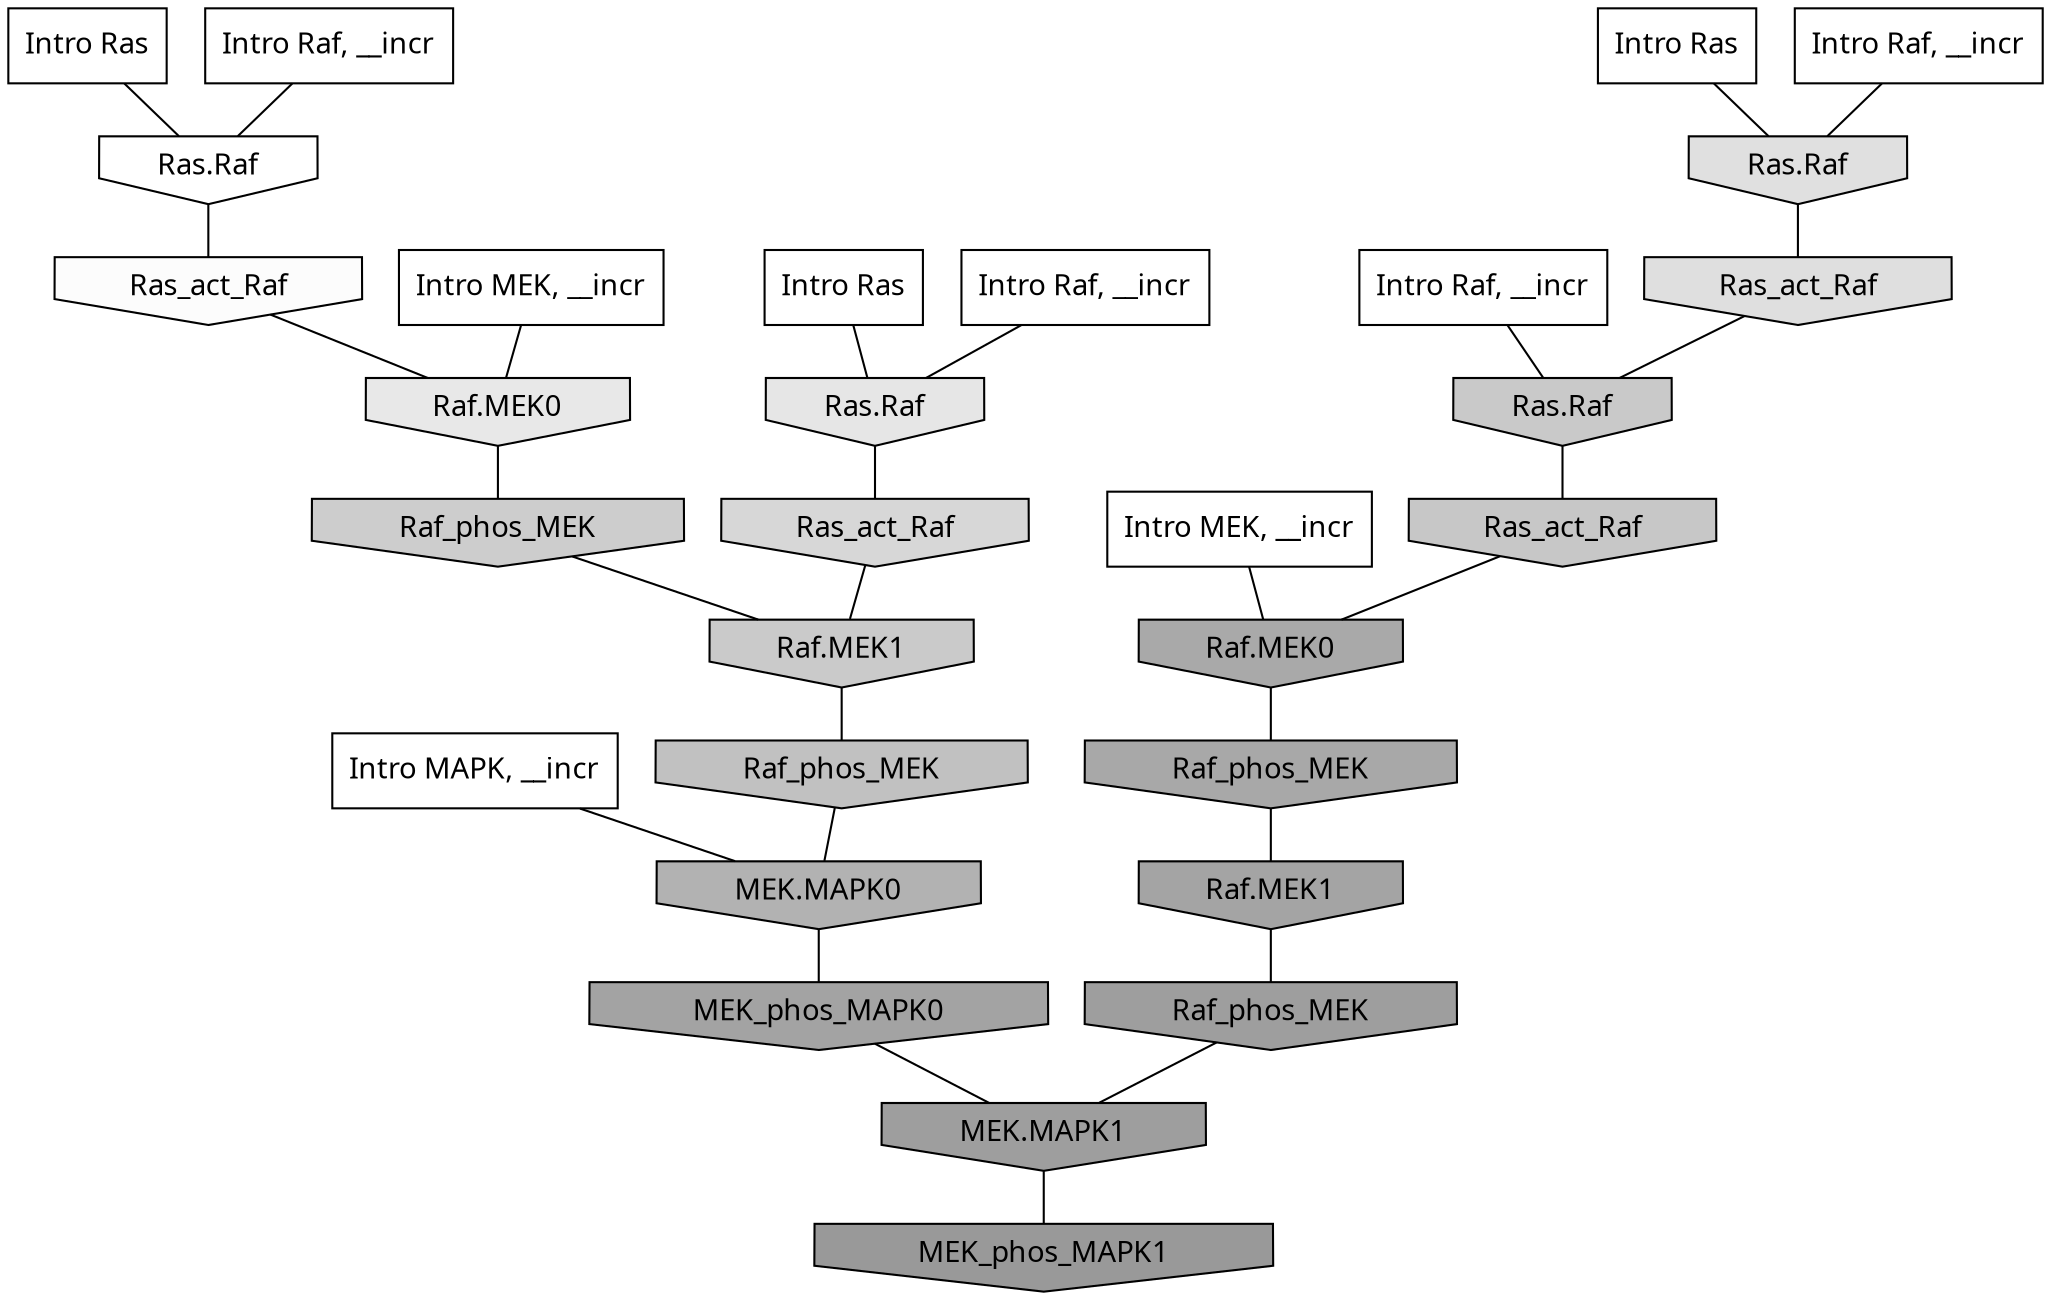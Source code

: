 digraph G{
  rankdir="TB";
  ranksep=0.30;
  node [fontname="CMU Serif"];
  edge [fontname="CMU Serif"];
  
  21 [label="Intro Ras", shape=rectangle, style=filled, fillcolor="0.000 0.000 1.000"]
  
  86 [label="Intro Ras", shape=rectangle, style=filled, fillcolor="0.000 0.000 1.000"]
  
  90 [label="Intro Ras", shape=rectangle, style=filled, fillcolor="0.000 0.000 1.000"]
  
  162 [label="Intro Raf, __incr", shape=rectangle, style=filled, fillcolor="0.000 0.000 1.000"]
  
  256 [label="Intro Raf, __incr", shape=rectangle, style=filled, fillcolor="0.000 0.000 1.000"]
  
  346 [label="Intro Raf, __incr", shape=rectangle, style=filled, fillcolor="0.000 0.000 1.000"]
  
  1049 [label="Intro Raf, __incr", shape=rectangle, style=filled, fillcolor="0.000 0.000 1.000"]
  
  1416 [label="Intro MEK, __incr", shape=rectangle, style=filled, fillcolor="0.000 0.000 1.000"]
  
  1455 [label="Intro MEK, __incr", shape=rectangle, style=filled, fillcolor="0.000 0.000 1.000"]
  
  2856 [label="Intro MAPK, __incr", shape=rectangle, style=filled, fillcolor="0.000 0.000 1.000"]
  
  3295 [label="Ras.Raf", shape=invhouse, style=filled, fillcolor="0.000 0.000 1.000"]
  
  3392 [label="Ras_act_Raf", shape=invhouse, style=filled, fillcolor="0.000 0.000 0.987"]
  
  4252 [label="Raf.MEK0", shape=invhouse, style=filled, fillcolor="0.000 0.000 0.907"]
  
  4316 [label="Ras.Raf", shape=invhouse, style=filled, fillcolor="0.000 0.000 0.900"]
  
  4685 [label="Ras.Raf", shape=invhouse, style=filled, fillcolor="0.000 0.000 0.878"]
  
  4763 [label="Ras_act_Raf", shape=invhouse, style=filled, fillcolor="0.000 0.000 0.872"]
  
  5265 [label="Ras_act_Raf", shape=invhouse, style=filled, fillcolor="0.000 0.000 0.842"]
  
  5976 [label="Raf_phos_MEK", shape=invhouse, style=filled, fillcolor="0.000 0.000 0.803"]
  
  6154 [label="Raf.MEK1", shape=invhouse, style=filled, fillcolor="0.000 0.000 0.792"]
  
  6257 [label="Ras.Raf", shape=invhouse, style=filled, fillcolor="0.000 0.000 0.788"]
  
  6459 [label="Ras_act_Raf", shape=invhouse, style=filled, fillcolor="0.000 0.000 0.779"]
  
  7107 [label="Raf_phos_MEK", shape=invhouse, style=filled, fillcolor="0.000 0.000 0.755"]
  
  8937 [label="MEK.MAPK0", shape=invhouse, style=filled, fillcolor="0.000 0.000 0.698"]
  
  10445 [label="Raf.MEK0", shape=invhouse, style=filled, fillcolor="0.000 0.000 0.663"]
  
  10643 [label="Raf_phos_MEK", shape=invhouse, style=filled, fillcolor="0.000 0.000 0.658"]
  
  11377 [label="Raf.MEK1", shape=invhouse, style=filled, fillcolor="0.000 0.000 0.644"]
  
  11703 [label="MEK_phos_MAPK0", shape=invhouse, style=filled, fillcolor="0.000 0.000 0.638"]
  
  12781 [label="Raf_phos_MEK", shape=invhouse, style=filled, fillcolor="0.000 0.000 0.620"]
  
  12797 [label="MEK.MAPK1", shape=invhouse, style=filled, fillcolor="0.000 0.000 0.620"]
  
  14007 [label="MEK_phos_MAPK1", shape=invhouse, style=filled, fillcolor="0.000 0.000 0.600"]
  
  
  12797 -> 14007 [dir=none, color="0.000 0.000 0.000"] 
  12781 -> 12797 [dir=none, color="0.000 0.000 0.000"] 
  11703 -> 12797 [dir=none, color="0.000 0.000 0.000"] 
  11377 -> 12781 [dir=none, color="0.000 0.000 0.000"] 
  10643 -> 11377 [dir=none, color="0.000 0.000 0.000"] 
  10445 -> 10643 [dir=none, color="0.000 0.000 0.000"] 
  8937 -> 11703 [dir=none, color="0.000 0.000 0.000"] 
  7107 -> 8937 [dir=none, color="0.000 0.000 0.000"] 
  6459 -> 10445 [dir=none, color="0.000 0.000 0.000"] 
  6257 -> 6459 [dir=none, color="0.000 0.000 0.000"] 
  6154 -> 7107 [dir=none, color="0.000 0.000 0.000"] 
  5976 -> 6154 [dir=none, color="0.000 0.000 0.000"] 
  5265 -> 6154 [dir=none, color="0.000 0.000 0.000"] 
  4763 -> 6257 [dir=none, color="0.000 0.000 0.000"] 
  4685 -> 4763 [dir=none, color="0.000 0.000 0.000"] 
  4316 -> 5265 [dir=none, color="0.000 0.000 0.000"] 
  4252 -> 5976 [dir=none, color="0.000 0.000 0.000"] 
  3392 -> 4252 [dir=none, color="0.000 0.000 0.000"] 
  3295 -> 3392 [dir=none, color="0.000 0.000 0.000"] 
  2856 -> 8937 [dir=none, color="0.000 0.000 0.000"] 
  1455 -> 4252 [dir=none, color="0.000 0.000 0.000"] 
  1416 -> 10445 [dir=none, color="0.000 0.000 0.000"] 
  1049 -> 3295 [dir=none, color="0.000 0.000 0.000"] 
  346 -> 4316 [dir=none, color="0.000 0.000 0.000"] 
  256 -> 4685 [dir=none, color="0.000 0.000 0.000"] 
  162 -> 6257 [dir=none, color="0.000 0.000 0.000"] 
  90 -> 4685 [dir=none, color="0.000 0.000 0.000"] 
  86 -> 4316 [dir=none, color="0.000 0.000 0.000"] 
  21 -> 3295 [dir=none, color="0.000 0.000 0.000"] 
  
  }
